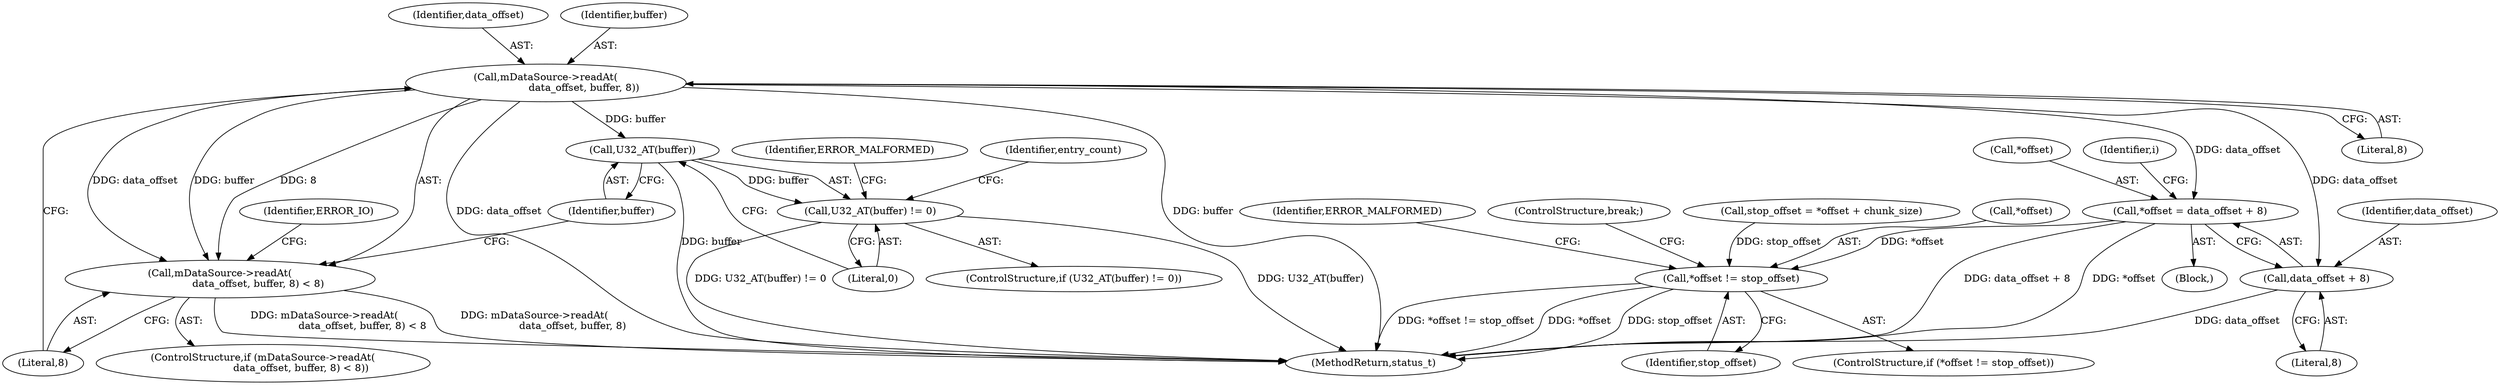 digraph "0_Android_8a3a2f6ea7defe1a81bb32b3c9f3537f84749b9d@API" {
"1001588" [label="(Call,mDataSource->readAt(\n                        data_offset, buffer, 8))"];
"1001587" [label="(Call,mDataSource->readAt(\n                        data_offset, buffer, 8) < 8)"];
"1001598" [label="(Call,U32_AT(buffer))"];
"1001597" [label="(Call,U32_AT(buffer) != 0)"];
"1001655" [label="(Call,*offset = data_offset + 8)"];
"1001688" [label="(Call,*offset != stop_offset)"];
"1001658" [label="(Call,data_offset + 8)"];
"1001589" [label="(Identifier,data_offset)"];
"1001600" [label="(Literal,0)"];
"1001659" [label="(Identifier,data_offset)"];
"1001597" [label="(Call,U32_AT(buffer) != 0)"];
"1001656" [label="(Call,*offset)"];
"1001687" [label="(ControlStructure,if (*offset != stop_offset))"];
"1001596" [label="(ControlStructure,if (U32_AT(buffer) != 0))"];
"1001592" [label="(Literal,8)"];
"1001694" [label="(Identifier,ERROR_MALFORMED)"];
"1001587" [label="(Call,mDataSource->readAt(\n                        data_offset, buffer, 8) < 8)"];
"1001606" [label="(Identifier,entry_count)"];
"1001599" [label="(Identifier,buffer)"];
"1001591" [label="(Literal,8)"];
"1001590" [label="(Identifier,buffer)"];
"1001664" [label="(Identifier,i)"];
"1001598" [label="(Call,U32_AT(buffer))"];
"1001655" [label="(Call,*offset = data_offset + 8)"];
"1003923" [label="(MethodReturn,status_t)"];
"1001658" [label="(Call,data_offset + 8)"];
"1001691" [label="(Identifier,stop_offset)"];
"1001695" [label="(ControlStructure,break;)"];
"1001688" [label="(Call,*offset != stop_offset)"];
"1001574" [label="(Block,)"];
"1001649" [label="(Call,stop_offset = *offset + chunk_size)"];
"1001603" [label="(Identifier,ERROR_MALFORMED)"];
"1001689" [label="(Call,*offset)"];
"1001660" [label="(Literal,8)"];
"1001595" [label="(Identifier,ERROR_IO)"];
"1001588" [label="(Call,mDataSource->readAt(\n                        data_offset, buffer, 8))"];
"1001586" [label="(ControlStructure,if (mDataSource->readAt(\n                        data_offset, buffer, 8) < 8))"];
"1001588" -> "1001587"  [label="AST: "];
"1001588" -> "1001591"  [label="CFG: "];
"1001589" -> "1001588"  [label="AST: "];
"1001590" -> "1001588"  [label="AST: "];
"1001591" -> "1001588"  [label="AST: "];
"1001592" -> "1001588"  [label="CFG: "];
"1001588" -> "1003923"  [label="DDG: data_offset"];
"1001588" -> "1003923"  [label="DDG: buffer"];
"1001588" -> "1001587"  [label="DDG: data_offset"];
"1001588" -> "1001587"  [label="DDG: buffer"];
"1001588" -> "1001587"  [label="DDG: 8"];
"1001588" -> "1001598"  [label="DDG: buffer"];
"1001588" -> "1001655"  [label="DDG: data_offset"];
"1001588" -> "1001658"  [label="DDG: data_offset"];
"1001587" -> "1001586"  [label="AST: "];
"1001587" -> "1001592"  [label="CFG: "];
"1001592" -> "1001587"  [label="AST: "];
"1001595" -> "1001587"  [label="CFG: "];
"1001599" -> "1001587"  [label="CFG: "];
"1001587" -> "1003923"  [label="DDG: mDataSource->readAt(\n                        data_offset, buffer, 8) < 8"];
"1001587" -> "1003923"  [label="DDG: mDataSource->readAt(\n                        data_offset, buffer, 8)"];
"1001598" -> "1001597"  [label="AST: "];
"1001598" -> "1001599"  [label="CFG: "];
"1001599" -> "1001598"  [label="AST: "];
"1001600" -> "1001598"  [label="CFG: "];
"1001598" -> "1003923"  [label="DDG: buffer"];
"1001598" -> "1001597"  [label="DDG: buffer"];
"1001597" -> "1001596"  [label="AST: "];
"1001597" -> "1001600"  [label="CFG: "];
"1001600" -> "1001597"  [label="AST: "];
"1001603" -> "1001597"  [label="CFG: "];
"1001606" -> "1001597"  [label="CFG: "];
"1001597" -> "1003923"  [label="DDG: U32_AT(buffer) != 0"];
"1001597" -> "1003923"  [label="DDG: U32_AT(buffer)"];
"1001655" -> "1001574"  [label="AST: "];
"1001655" -> "1001658"  [label="CFG: "];
"1001656" -> "1001655"  [label="AST: "];
"1001658" -> "1001655"  [label="AST: "];
"1001664" -> "1001655"  [label="CFG: "];
"1001655" -> "1003923"  [label="DDG: data_offset + 8"];
"1001655" -> "1003923"  [label="DDG: *offset"];
"1001655" -> "1001688"  [label="DDG: *offset"];
"1001688" -> "1001687"  [label="AST: "];
"1001688" -> "1001691"  [label="CFG: "];
"1001689" -> "1001688"  [label="AST: "];
"1001691" -> "1001688"  [label="AST: "];
"1001694" -> "1001688"  [label="CFG: "];
"1001695" -> "1001688"  [label="CFG: "];
"1001688" -> "1003923"  [label="DDG: stop_offset"];
"1001688" -> "1003923"  [label="DDG: *offset != stop_offset"];
"1001688" -> "1003923"  [label="DDG: *offset"];
"1001649" -> "1001688"  [label="DDG: stop_offset"];
"1001658" -> "1001660"  [label="CFG: "];
"1001659" -> "1001658"  [label="AST: "];
"1001660" -> "1001658"  [label="AST: "];
"1001658" -> "1003923"  [label="DDG: data_offset"];
}
